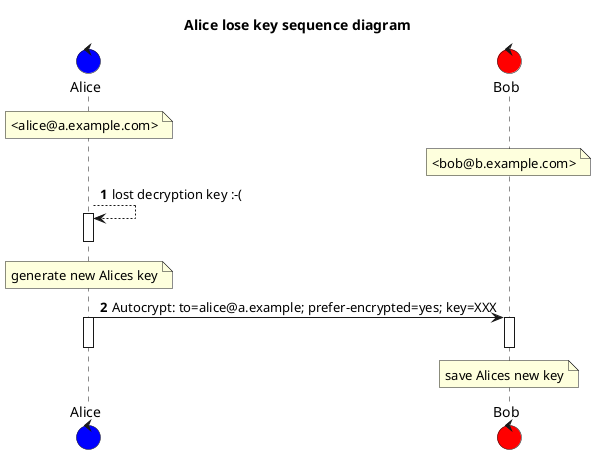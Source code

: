 @startuml

autonumber
title "Alice lose key sequence diagram"

control Alice #blue
control Bob #red

note over Alice: <alice@a.example.com>
note over Bob: <bob@b.example.com>

Alice --> Alice: lost decryption key :-(
activate Alice
note over Alice: generate new Alices key
deactivate Alice

Alice -> Bob: Autocrypt: to=alice@a.example; prefer-encrypted=yes; key=XXX
activate Alice
activate  Bob
note over Bob: save Alices new key
deactivate Alice
deactivate Bob

@enduml
